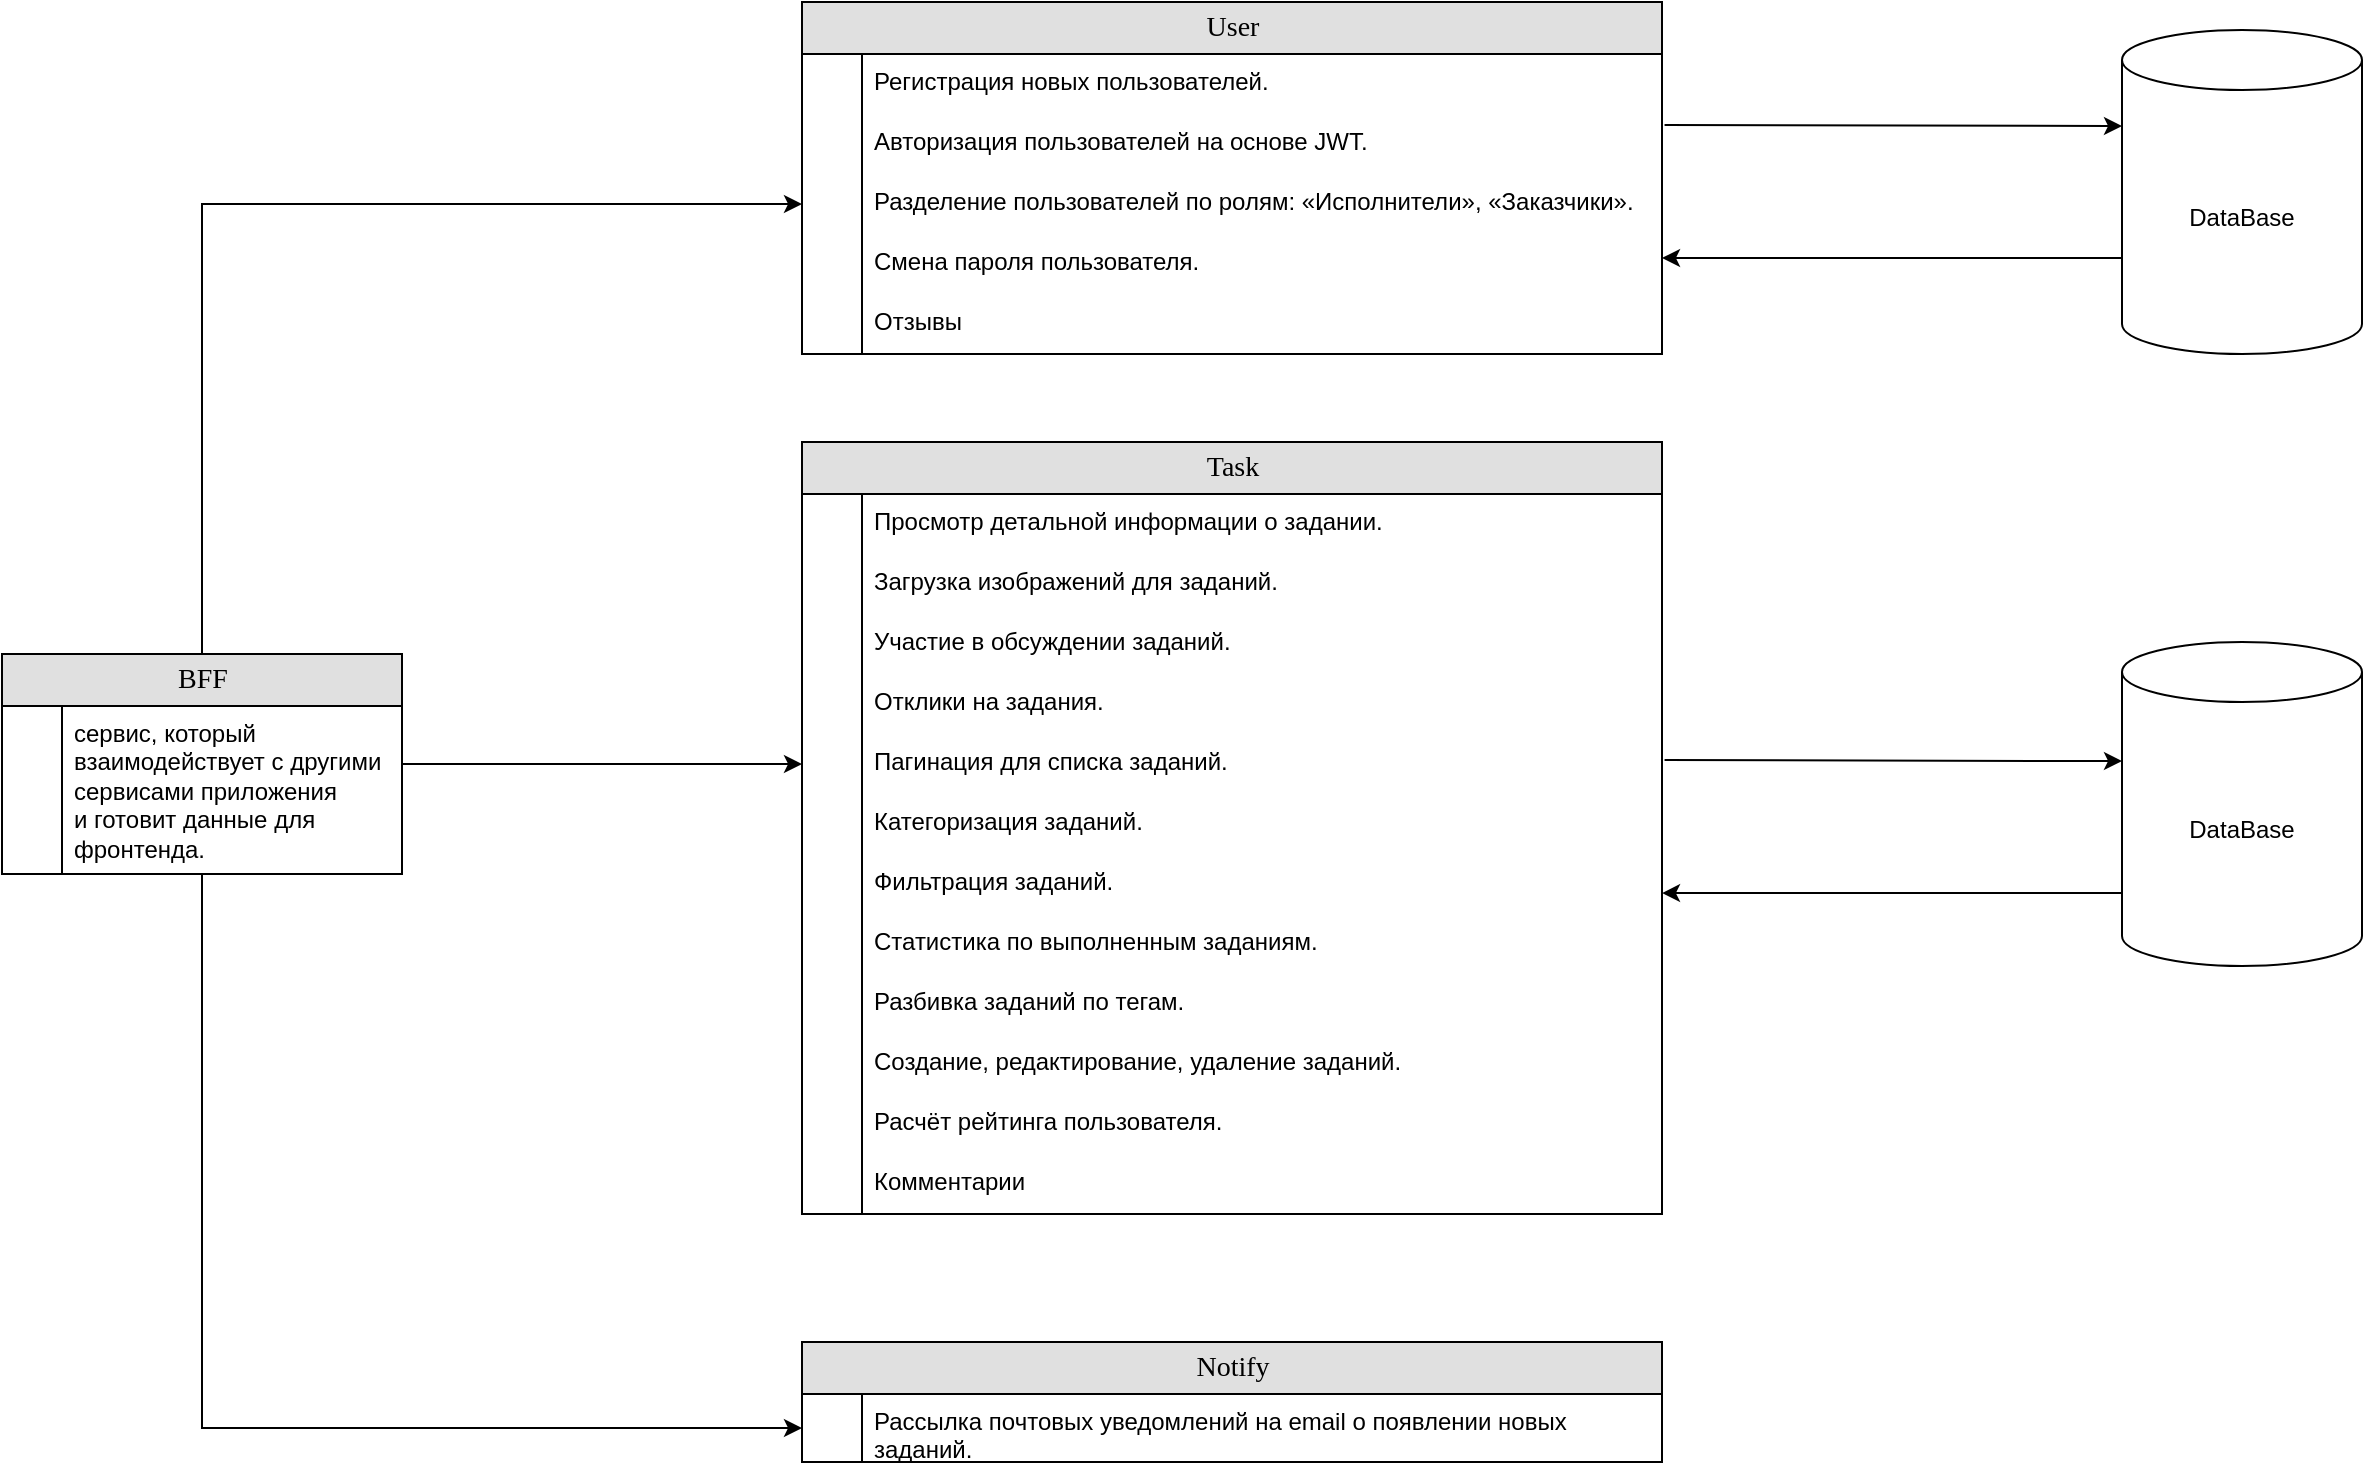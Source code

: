 <mxfile version="20.5.3" type="device"><diagram name="Page-1" id="e56a1550-8fbb-45ad-956c-1786394a9013"><mxGraphModel dx="1926" dy="1133" grid="1" gridSize="10" guides="1" tooltips="1" connect="1" arrows="1" fold="1" page="1" pageScale="1" pageWidth="2336" pageHeight="1654" background="none" math="0" shadow="0"><root><mxCell id="0"/><mxCell id="1" parent="0"/><mxCell id="2e49270ec7c68f3f-80" value="User" style="swimlane;html=1;fontStyle=0;childLayout=stackLayout;horizontal=1;startSize=26;fillColor=#e0e0e0;horizontalStack=0;resizeParent=1;resizeLast=0;collapsible=1;marginBottom=0;swimlaneFillColor=#ffffff;align=center;rounded=0;shadow=0;comic=0;labelBackgroundColor=none;strokeWidth=1;fontFamily=Verdana;fontSize=14" parent="1" vertex="1"><mxGeometry x="640" y="130" width="430" height="176" as="geometry"><mxRectangle x="30" y="170" width="200" height="30" as="alternateBounds"/></mxGeometry></mxCell><mxCell id="2e49270ec7c68f3f-83" value="Регистрация новых пользователей." style="shape=partialRectangle;top=0;left=0;right=0;bottom=0;html=1;align=left;verticalAlign=top;fillColor=none;spacingLeft=34;spacingRight=4;whiteSpace=wrap;overflow=hidden;rotatable=0;points=[[0,0.5],[1,0.5]];portConstraint=eastwest;dropTarget=0;" parent="2e49270ec7c68f3f-80" vertex="1"><mxGeometry y="26" width="430" height="30" as="geometry"/></mxCell><mxCell id="2e49270ec7c68f3f-84" value="" style="shape=partialRectangle;top=0;left=0;bottom=0;html=1;fillColor=none;align=left;verticalAlign=top;spacingLeft=4;spacingRight=4;whiteSpace=wrap;overflow=hidden;rotatable=0;points=[];portConstraint=eastwest;part=1;" parent="2e49270ec7c68f3f-83" vertex="1" connectable="0"><mxGeometry width="30" height="30" as="geometry"/></mxCell><mxCell id="2e49270ec7c68f3f-85" value="Авторизация пользователей на&amp;nbsp;основе JWT." style="shape=partialRectangle;top=0;left=0;right=0;bottom=0;html=1;align=left;verticalAlign=top;fillColor=none;spacingLeft=34;spacingRight=4;whiteSpace=wrap;overflow=hidden;rotatable=0;points=[[0,0.5],[1,0.5]];portConstraint=eastwest;dropTarget=0;" parent="2e49270ec7c68f3f-80" vertex="1"><mxGeometry y="56" width="430" height="30" as="geometry"/></mxCell><mxCell id="2e49270ec7c68f3f-86" value="" style="shape=partialRectangle;top=0;left=0;bottom=0;html=1;fillColor=none;align=left;verticalAlign=top;spacingLeft=4;spacingRight=4;whiteSpace=wrap;overflow=hidden;rotatable=0;points=[];portConstraint=eastwest;part=1;" parent="2e49270ec7c68f3f-85" vertex="1" connectable="0"><mxGeometry width="30" height="30.0" as="geometry"/></mxCell><mxCell id="uuqC0KZrG5aBGFZ0a199-29" value="Разделение пользователей по&amp;nbsp;ролям: «Исполнители», «Заказчики»." style="shape=partialRectangle;top=0;left=0;right=0;bottom=0;html=1;align=left;verticalAlign=top;fillColor=none;spacingLeft=34;spacingRight=4;whiteSpace=wrap;overflow=hidden;rotatable=0;points=[[0,0.5],[1,0.5]];portConstraint=eastwest;dropTarget=0;" parent="2e49270ec7c68f3f-80" vertex="1"><mxGeometry y="86" width="430" height="30" as="geometry"/></mxCell><mxCell id="uuqC0KZrG5aBGFZ0a199-30" value="" style="shape=partialRectangle;top=0;left=0;bottom=0;html=1;fillColor=none;align=left;verticalAlign=top;spacingLeft=4;spacingRight=4;whiteSpace=wrap;overflow=hidden;rotatable=0;points=[];portConstraint=eastwest;part=1;" parent="uuqC0KZrG5aBGFZ0a199-29" vertex="1" connectable="0"><mxGeometry width="30" height="30" as="geometry"/></mxCell><mxCell id="uuqC0KZrG5aBGFZ0a199-31" value="Смена пароля пользователя." style="shape=partialRectangle;top=0;left=0;right=0;bottom=0;html=1;align=left;verticalAlign=top;fillColor=none;spacingLeft=34;spacingRight=4;whiteSpace=wrap;overflow=hidden;rotatable=0;points=[[0,0.5],[1,0.5]];portConstraint=eastwest;dropTarget=0;" parent="2e49270ec7c68f3f-80" vertex="1"><mxGeometry y="116" width="430" height="30" as="geometry"/></mxCell><mxCell id="uuqC0KZrG5aBGFZ0a199-32" value="" style="shape=partialRectangle;top=0;left=0;bottom=0;html=1;fillColor=none;align=left;verticalAlign=top;spacingLeft=4;spacingRight=4;whiteSpace=wrap;overflow=hidden;rotatable=0;points=[];portConstraint=eastwest;part=1;" parent="uuqC0KZrG5aBGFZ0a199-31" vertex="1" connectable="0"><mxGeometry width="30" height="30" as="geometry"/></mxCell><mxCell id="_kQqglkAi7SYeofBaEFN-1" value="Отзывы" style="shape=partialRectangle;top=0;left=0;right=0;bottom=0;html=1;align=left;verticalAlign=top;fillColor=none;spacingLeft=34;spacingRight=4;whiteSpace=wrap;overflow=hidden;rotatable=0;points=[[0,0.5],[1,0.5]];portConstraint=eastwest;dropTarget=0;" vertex="1" parent="2e49270ec7c68f3f-80"><mxGeometry y="146" width="430" height="30" as="geometry"/></mxCell><mxCell id="_kQqglkAi7SYeofBaEFN-2" value="" style="shape=partialRectangle;top=0;left=0;bottom=0;html=1;fillColor=none;align=left;verticalAlign=top;spacingLeft=4;spacingRight=4;whiteSpace=wrap;overflow=hidden;rotatable=0;points=[];portConstraint=eastwest;part=1;" vertex="1" connectable="0" parent="_kQqglkAi7SYeofBaEFN-1"><mxGeometry width="30" height="30" as="geometry"/></mxCell><mxCell id="uuqC0KZrG5aBGFZ0a199-18" value="Notify" style="swimlane;html=1;fontStyle=0;childLayout=stackLayout;horizontal=1;startSize=26;fillColor=#e0e0e0;horizontalStack=0;resizeParent=1;resizeLast=0;collapsible=1;marginBottom=0;swimlaneFillColor=#ffffff;align=center;rounded=0;shadow=0;comic=0;labelBackgroundColor=none;strokeWidth=1;fontFamily=Verdana;fontSize=14" parent="1" vertex="1"><mxGeometry x="640" y="800" width="430" height="60" as="geometry"><mxRectangle x="-120" y="40" width="200" height="30" as="alternateBounds"/></mxGeometry></mxCell><mxCell id="uuqC0KZrG5aBGFZ0a199-19" value="&lt;div&gt;Рассылка почтовых уведомлений на&amp;nbsp;email о&amp;nbsp;появлении новых заданий.&lt;/div&gt;" style="shape=partialRectangle;top=0;left=0;right=0;bottom=0;html=1;align=left;verticalAlign=top;fillColor=none;spacingLeft=34;spacingRight=4;whiteSpace=wrap;overflow=hidden;rotatable=0;points=[[0,0.5],[1,0.5]];portConstraint=eastwest;dropTarget=0;" parent="uuqC0KZrG5aBGFZ0a199-18" vertex="1"><mxGeometry y="26" width="430" height="34" as="geometry"/></mxCell><mxCell id="uuqC0KZrG5aBGFZ0a199-20" value="" style="shape=partialRectangle;top=0;left=0;bottom=0;html=1;fillColor=none;align=left;verticalAlign=top;spacingLeft=4;spacingRight=4;whiteSpace=wrap;overflow=hidden;rotatable=0;points=[];portConstraint=eastwest;part=1;" parent="uuqC0KZrG5aBGFZ0a199-19" vertex="1" connectable="0"><mxGeometry width="30" height="34.0" as="geometry"/></mxCell><mxCell id="uuqC0KZrG5aBGFZ0a199-33" value="Task" style="swimlane;html=1;fontStyle=0;childLayout=stackLayout;horizontal=1;startSize=26;fillColor=#e0e0e0;horizontalStack=0;resizeParent=1;resizeLast=0;collapsible=1;marginBottom=0;swimlaneFillColor=#ffffff;align=center;rounded=0;shadow=0;comic=0;labelBackgroundColor=none;strokeWidth=1;fontFamily=Verdana;fontSize=14" parent="1" vertex="1"><mxGeometry x="640" y="350" width="430" height="386" as="geometry"><mxRectangle x="-120" y="40" width="200" height="30" as="alternateBounds"/></mxGeometry></mxCell><mxCell id="uuqC0KZrG5aBGFZ0a199-34" value="Просмотр детальной информации о&amp;nbsp;задании." style="shape=partialRectangle;top=0;left=0;right=0;bottom=0;html=1;align=left;verticalAlign=top;fillColor=none;spacingLeft=34;spacingRight=4;whiteSpace=wrap;overflow=hidden;rotatable=0;points=[[0,0.5],[1,0.5]];portConstraint=eastwest;dropTarget=0;" parent="uuqC0KZrG5aBGFZ0a199-33" vertex="1"><mxGeometry y="26" width="430" height="30" as="geometry"/></mxCell><mxCell id="uuqC0KZrG5aBGFZ0a199-35" value="" style="shape=partialRectangle;top=0;left=0;bottom=0;html=1;fillColor=none;align=left;verticalAlign=top;spacingLeft=4;spacingRight=4;whiteSpace=wrap;overflow=hidden;rotatable=0;points=[];portConstraint=eastwest;part=1;" parent="uuqC0KZrG5aBGFZ0a199-34" vertex="1" connectable="0"><mxGeometry width="30" height="30" as="geometry"/></mxCell><mxCell id="uuqC0KZrG5aBGFZ0a199-36" value="Загрузка изображений для заданий." style="shape=partialRectangle;top=0;left=0;right=0;bottom=0;html=1;align=left;verticalAlign=top;fillColor=none;spacingLeft=34;spacingRight=4;whiteSpace=wrap;overflow=hidden;rotatable=0;points=[[0,0.5],[1,0.5]];portConstraint=eastwest;dropTarget=0;" parent="uuqC0KZrG5aBGFZ0a199-33" vertex="1"><mxGeometry y="56" width="430" height="30" as="geometry"/></mxCell><mxCell id="uuqC0KZrG5aBGFZ0a199-37" value="" style="shape=partialRectangle;top=0;left=0;bottom=0;html=1;fillColor=none;align=left;verticalAlign=top;spacingLeft=4;spacingRight=4;whiteSpace=wrap;overflow=hidden;rotatable=0;points=[];portConstraint=eastwest;part=1;" parent="uuqC0KZrG5aBGFZ0a199-36" vertex="1" connectable="0"><mxGeometry width="30" height="30.0" as="geometry"/></mxCell><mxCell id="uuqC0KZrG5aBGFZ0a199-38" value="Участие в&amp;nbsp;обсуждении заданий." style="shape=partialRectangle;top=0;left=0;right=0;bottom=0;html=1;align=left;verticalAlign=top;fillColor=none;spacingLeft=34;spacingRight=4;whiteSpace=wrap;overflow=hidden;rotatable=0;points=[[0,0.5],[1,0.5]];portConstraint=eastwest;dropTarget=0;" parent="uuqC0KZrG5aBGFZ0a199-33" vertex="1"><mxGeometry y="86" width="430" height="30" as="geometry"/></mxCell><mxCell id="uuqC0KZrG5aBGFZ0a199-39" value="" style="shape=partialRectangle;top=0;left=0;bottom=0;html=1;fillColor=none;align=left;verticalAlign=top;spacingLeft=4;spacingRight=4;whiteSpace=wrap;overflow=hidden;rotatable=0;points=[];portConstraint=eastwest;part=1;" parent="uuqC0KZrG5aBGFZ0a199-38" vertex="1" connectable="0"><mxGeometry width="30" height="30.0" as="geometry"/></mxCell><mxCell id="uuqC0KZrG5aBGFZ0a199-40" value="Отклики на&amp;nbsp;задания." style="shape=partialRectangle;top=0;left=0;right=0;bottom=0;html=1;align=left;verticalAlign=top;fillColor=none;spacingLeft=34;spacingRight=4;whiteSpace=wrap;overflow=hidden;rotatable=0;points=[[0,0.5],[1,0.5]];portConstraint=eastwest;dropTarget=0;" parent="uuqC0KZrG5aBGFZ0a199-33" vertex="1"><mxGeometry y="116" width="430" height="30" as="geometry"/></mxCell><mxCell id="uuqC0KZrG5aBGFZ0a199-41" value="" style="shape=partialRectangle;top=0;left=0;bottom=0;html=1;fillColor=none;align=left;verticalAlign=top;spacingLeft=4;spacingRight=4;whiteSpace=wrap;overflow=hidden;rotatable=0;points=[];portConstraint=eastwest;part=1;" parent="uuqC0KZrG5aBGFZ0a199-40" vertex="1" connectable="0"><mxGeometry width="30" height="30" as="geometry"/></mxCell><mxCell id="uuqC0KZrG5aBGFZ0a199-42" value="Пагинация для списка заданий." style="shape=partialRectangle;top=0;left=0;right=0;bottom=0;html=1;align=left;verticalAlign=top;fillColor=none;spacingLeft=34;spacingRight=4;whiteSpace=wrap;overflow=hidden;rotatable=0;points=[[0,0.5],[1,0.5]];portConstraint=eastwest;dropTarget=0;" parent="uuqC0KZrG5aBGFZ0a199-33" vertex="1"><mxGeometry y="146" width="430" height="30" as="geometry"/></mxCell><mxCell id="uuqC0KZrG5aBGFZ0a199-43" value="" style="shape=partialRectangle;top=0;left=0;bottom=0;html=1;fillColor=none;align=left;verticalAlign=top;spacingLeft=4;spacingRight=4;whiteSpace=wrap;overflow=hidden;rotatable=0;points=[];portConstraint=eastwest;part=1;" parent="uuqC0KZrG5aBGFZ0a199-42" vertex="1" connectable="0"><mxGeometry width="30" height="30" as="geometry"/></mxCell><mxCell id="uuqC0KZrG5aBGFZ0a199-44" value="Категоризация заданий." style="shape=partialRectangle;top=0;left=0;right=0;bottom=0;html=1;align=left;verticalAlign=top;fillColor=none;spacingLeft=34;spacingRight=4;whiteSpace=wrap;overflow=hidden;rotatable=0;points=[[0,0.5],[1,0.5]];portConstraint=eastwest;dropTarget=0;" parent="uuqC0KZrG5aBGFZ0a199-33" vertex="1"><mxGeometry y="176" width="430" height="30" as="geometry"/></mxCell><mxCell id="uuqC0KZrG5aBGFZ0a199-45" value="" style="shape=partialRectangle;top=0;left=0;bottom=0;html=1;fillColor=none;align=left;verticalAlign=top;spacingLeft=4;spacingRight=4;whiteSpace=wrap;overflow=hidden;rotatable=0;points=[];portConstraint=eastwest;part=1;" parent="uuqC0KZrG5aBGFZ0a199-44" vertex="1" connectable="0"><mxGeometry width="30" height="30" as="geometry"/></mxCell><mxCell id="uuqC0KZrG5aBGFZ0a199-46" value="Фильтрация заданий." style="shape=partialRectangle;top=0;left=0;right=0;bottom=0;html=1;align=left;verticalAlign=top;fillColor=none;spacingLeft=34;spacingRight=4;whiteSpace=wrap;overflow=hidden;rotatable=0;points=[[0,0.5],[1,0.5]];portConstraint=eastwest;dropTarget=0;" parent="uuqC0KZrG5aBGFZ0a199-33" vertex="1"><mxGeometry y="206" width="430" height="30" as="geometry"/></mxCell><mxCell id="uuqC0KZrG5aBGFZ0a199-47" value="" style="shape=partialRectangle;top=0;left=0;bottom=0;html=1;fillColor=none;align=left;verticalAlign=top;spacingLeft=4;spacingRight=4;whiteSpace=wrap;overflow=hidden;rotatable=0;points=[];portConstraint=eastwest;part=1;" parent="uuqC0KZrG5aBGFZ0a199-46" vertex="1" connectable="0"><mxGeometry width="30" height="30" as="geometry"/></mxCell><mxCell id="uuqC0KZrG5aBGFZ0a199-48" value="Статистика по&amp;nbsp;выполненным заданиям." style="shape=partialRectangle;top=0;left=0;right=0;bottom=0;html=1;align=left;verticalAlign=top;fillColor=none;spacingLeft=34;spacingRight=4;whiteSpace=wrap;overflow=hidden;rotatable=0;points=[[0,0.5],[1,0.5]];portConstraint=eastwest;dropTarget=0;" parent="uuqC0KZrG5aBGFZ0a199-33" vertex="1"><mxGeometry y="236" width="430" height="30" as="geometry"/></mxCell><mxCell id="uuqC0KZrG5aBGFZ0a199-49" value="" style="shape=partialRectangle;top=0;left=0;bottom=0;html=1;fillColor=none;align=left;verticalAlign=top;spacingLeft=4;spacingRight=4;whiteSpace=wrap;overflow=hidden;rotatable=0;points=[];portConstraint=eastwest;part=1;" parent="uuqC0KZrG5aBGFZ0a199-48" vertex="1" connectable="0"><mxGeometry width="30" height="30" as="geometry"/></mxCell><mxCell id="uuqC0KZrG5aBGFZ0a199-50" value="Разбивка заданий по&amp;nbsp;тегам." style="shape=partialRectangle;top=0;left=0;right=0;bottom=0;html=1;align=left;verticalAlign=top;fillColor=none;spacingLeft=34;spacingRight=4;whiteSpace=wrap;overflow=hidden;rotatable=0;points=[[0,0.5],[1,0.5]];portConstraint=eastwest;dropTarget=0;" parent="uuqC0KZrG5aBGFZ0a199-33" vertex="1"><mxGeometry y="266" width="430" height="30" as="geometry"/></mxCell><mxCell id="uuqC0KZrG5aBGFZ0a199-51" value="" style="shape=partialRectangle;top=0;left=0;bottom=0;html=1;fillColor=none;align=left;verticalAlign=top;spacingLeft=4;spacingRight=4;whiteSpace=wrap;overflow=hidden;rotatable=0;points=[];portConstraint=eastwest;part=1;" parent="uuqC0KZrG5aBGFZ0a199-50" vertex="1" connectable="0"><mxGeometry width="30" height="30" as="geometry"/></mxCell><mxCell id="uuqC0KZrG5aBGFZ0a199-52" value="Создание, редактирование, удаление заданий." style="shape=partialRectangle;top=0;left=0;right=0;bottom=0;html=1;align=left;verticalAlign=top;fillColor=none;spacingLeft=34;spacingRight=4;whiteSpace=wrap;overflow=hidden;rotatable=0;points=[[0,0.5],[1,0.5]];portConstraint=eastwest;dropTarget=0;" parent="uuqC0KZrG5aBGFZ0a199-33" vertex="1"><mxGeometry y="296" width="430" height="30" as="geometry"/></mxCell><mxCell id="uuqC0KZrG5aBGFZ0a199-53" value="" style="shape=partialRectangle;top=0;left=0;bottom=0;html=1;fillColor=none;align=left;verticalAlign=top;spacingLeft=4;spacingRight=4;whiteSpace=wrap;overflow=hidden;rotatable=0;points=[];portConstraint=eastwest;part=1;" parent="uuqC0KZrG5aBGFZ0a199-52" vertex="1" connectable="0"><mxGeometry width="30" height="30" as="geometry"/></mxCell><mxCell id="uuqC0KZrG5aBGFZ0a199-54" value="Расчёт рейтинга пользователя." style="shape=partialRectangle;top=0;left=0;right=0;bottom=0;html=1;align=left;verticalAlign=top;fillColor=none;spacingLeft=34;spacingRight=4;whiteSpace=wrap;overflow=hidden;rotatable=0;points=[[0,0.5],[1,0.5]];portConstraint=eastwest;dropTarget=0;" parent="uuqC0KZrG5aBGFZ0a199-33" vertex="1"><mxGeometry y="326" width="430" height="30" as="geometry"/></mxCell><mxCell id="uuqC0KZrG5aBGFZ0a199-55" value="" style="shape=partialRectangle;top=0;left=0;bottom=0;html=1;fillColor=none;align=left;verticalAlign=top;spacingLeft=4;spacingRight=4;whiteSpace=wrap;overflow=hidden;rotatable=0;points=[];portConstraint=eastwest;part=1;" parent="uuqC0KZrG5aBGFZ0a199-54" vertex="1" connectable="0"><mxGeometry width="30" height="30" as="geometry"/></mxCell><mxCell id="_kQqglkAi7SYeofBaEFN-9" value="Комментарии" style="shape=partialRectangle;top=0;left=0;right=0;bottom=0;html=1;align=left;verticalAlign=top;fillColor=none;spacingLeft=34;spacingRight=4;whiteSpace=wrap;overflow=hidden;rotatable=0;points=[[0,0.5],[1,0.5]];portConstraint=eastwest;dropTarget=0;" vertex="1" parent="uuqC0KZrG5aBGFZ0a199-33"><mxGeometry y="356" width="430" height="30" as="geometry"/></mxCell><mxCell id="_kQqglkAi7SYeofBaEFN-10" value="" style="shape=partialRectangle;top=0;left=0;bottom=0;html=1;fillColor=none;align=left;verticalAlign=top;spacingLeft=4;spacingRight=4;whiteSpace=wrap;overflow=hidden;rotatable=0;points=[];portConstraint=eastwest;part=1;" vertex="1" connectable="0" parent="_kQqglkAi7SYeofBaEFN-9"><mxGeometry width="30" height="30" as="geometry"/></mxCell><mxCell id="_kQqglkAi7SYeofBaEFN-11" value="DataBase" style="shape=cylinder3;whiteSpace=wrap;html=1;boundedLbl=1;backgroundOutline=1;size=15;" vertex="1" parent="1"><mxGeometry x="1300" y="144" width="120" height="162" as="geometry"/></mxCell><mxCell id="_kQqglkAi7SYeofBaEFN-42" value="" style="edgeStyle=orthogonalEdgeStyle;rounded=0;orthogonalLoop=1;jettySize=auto;html=1;entryX=0;entryY=0.5;entryDx=0;entryDy=0;" edge="1" parent="1" source="_kQqglkAi7SYeofBaEFN-24" target="uuqC0KZrG5aBGFZ0a199-29"><mxGeometry relative="1" as="geometry"><mxPoint x="255" y="320" as="targetPoint"/></mxGeometry></mxCell><mxCell id="_kQqglkAi7SYeofBaEFN-46" value="" style="edgeStyle=orthogonalEdgeStyle;rounded=0;orthogonalLoop=1;jettySize=auto;html=1;entryX=0;entryY=0.5;entryDx=0;entryDy=0;" edge="1" parent="1" source="_kQqglkAi7SYeofBaEFN-24" target="uuqC0KZrG5aBGFZ0a199-42"><mxGeometry relative="1" as="geometry"><mxPoint x="320" y="505" as="targetPoint"/></mxGeometry></mxCell><mxCell id="_kQqglkAi7SYeofBaEFN-51" value="" style="edgeStyle=orthogonalEdgeStyle;rounded=0;orthogonalLoop=1;jettySize=auto;html=1;entryX=0;entryY=0.5;entryDx=0;entryDy=0;" edge="1" parent="1" source="_kQqglkAi7SYeofBaEFN-24" target="uuqC0KZrG5aBGFZ0a199-19"><mxGeometry relative="1" as="geometry"><mxPoint x="140" y="646" as="targetPoint"/></mxGeometry></mxCell><mxCell id="_kQqglkAi7SYeofBaEFN-24" value="BFF" style="swimlane;html=1;fontStyle=0;childLayout=stackLayout;horizontal=1;startSize=26;fillColor=#e0e0e0;horizontalStack=0;resizeParent=1;resizeLast=0;collapsible=1;marginBottom=0;swimlaneFillColor=#ffffff;align=center;rounded=0;shadow=0;comic=0;labelBackgroundColor=none;strokeWidth=1;fontFamily=Verdana;fontSize=14" vertex="1" parent="1"><mxGeometry x="240" y="456" width="200" height="110" as="geometry"><mxRectangle x="-120" y="40" width="200" height="30" as="alternateBounds"/></mxGeometry></mxCell><mxCell id="_kQqglkAi7SYeofBaEFN-25" value="&lt;div&gt;сервис, который взаимодействует с&amp;nbsp;другими сервисами приложения и&amp;nbsp;готовит данные для фронтенда.&lt;/div&gt;" style="shape=partialRectangle;top=0;left=0;right=0;bottom=0;html=1;align=left;verticalAlign=top;fillColor=none;spacingLeft=34;spacingRight=4;whiteSpace=wrap;overflow=hidden;rotatable=0;points=[[0,0.5],[1,0.5]];portConstraint=eastwest;dropTarget=0;" vertex="1" parent="_kQqglkAi7SYeofBaEFN-24"><mxGeometry y="26" width="200" height="84" as="geometry"/></mxCell><mxCell id="_kQqglkAi7SYeofBaEFN-26" value="" style="shape=partialRectangle;top=0;left=0;bottom=0;html=1;fillColor=none;align=left;verticalAlign=top;spacingLeft=4;spacingRight=4;whiteSpace=wrap;overflow=hidden;rotatable=0;points=[];portConstraint=eastwest;part=1;" vertex="1" connectable="0" parent="_kQqglkAi7SYeofBaEFN-25"><mxGeometry width="30" height="84.0" as="geometry"/></mxCell><mxCell id="_kQqglkAi7SYeofBaEFN-30" value="" style="endArrow=classic;html=1;rounded=0;entryX=0;entryY=0;entryDx=0;entryDy=48.0;entryPerimeter=0;exitX=1.003;exitY=0.183;exitDx=0;exitDy=0;exitPerimeter=0;" edge="1" parent="1" source="2e49270ec7c68f3f-85" target="_kQqglkAi7SYeofBaEFN-11"><mxGeometry width="50" height="50" relative="1" as="geometry"><mxPoint x="1180" y="230" as="sourcePoint"/><mxPoint x="1230" y="180" as="targetPoint"/></mxGeometry></mxCell><mxCell id="_kQqglkAi7SYeofBaEFN-32" value="" style="endArrow=classic;html=1;rounded=0;exitX=0;exitY=0;exitDx=0;exitDy=114.0;exitPerimeter=0;" edge="1" parent="1" source="_kQqglkAi7SYeofBaEFN-11"><mxGeometry width="50" height="50" relative="1" as="geometry"><mxPoint x="1081.29" y="250" as="sourcePoint"/><mxPoint x="1070" y="258" as="targetPoint"/></mxGeometry></mxCell><mxCell id="_kQqglkAi7SYeofBaEFN-33" value="DataBase" style="shape=cylinder3;whiteSpace=wrap;html=1;boundedLbl=1;backgroundOutline=1;size=15;" vertex="1" parent="1"><mxGeometry x="1300" y="450" width="120" height="162" as="geometry"/></mxCell><mxCell id="_kQqglkAi7SYeofBaEFN-34" value="" style="endArrow=classic;html=1;rounded=0;entryX=0;entryY=0;entryDx=0;entryDy=48.0;entryPerimeter=0;exitX=1.003;exitY=0.183;exitDx=0;exitDy=0;exitPerimeter=0;" edge="1" parent="1"><mxGeometry width="50" height="50" relative="1" as="geometry"><mxPoint x="1071.29" y="509.03" as="sourcePoint"/><mxPoint x="1300" y="509.54" as="targetPoint"/></mxGeometry></mxCell><mxCell id="_kQqglkAi7SYeofBaEFN-35" value="" style="endArrow=classic;html=1;rounded=0;exitX=0;exitY=0;exitDx=0;exitDy=114.0;exitPerimeter=0;" edge="1" parent="1"><mxGeometry width="50" height="50" relative="1" as="geometry"><mxPoint x="1300" y="575.54" as="sourcePoint"/><mxPoint x="1070" y="575.54" as="targetPoint"/></mxGeometry></mxCell></root></mxGraphModel></diagram></mxfile>